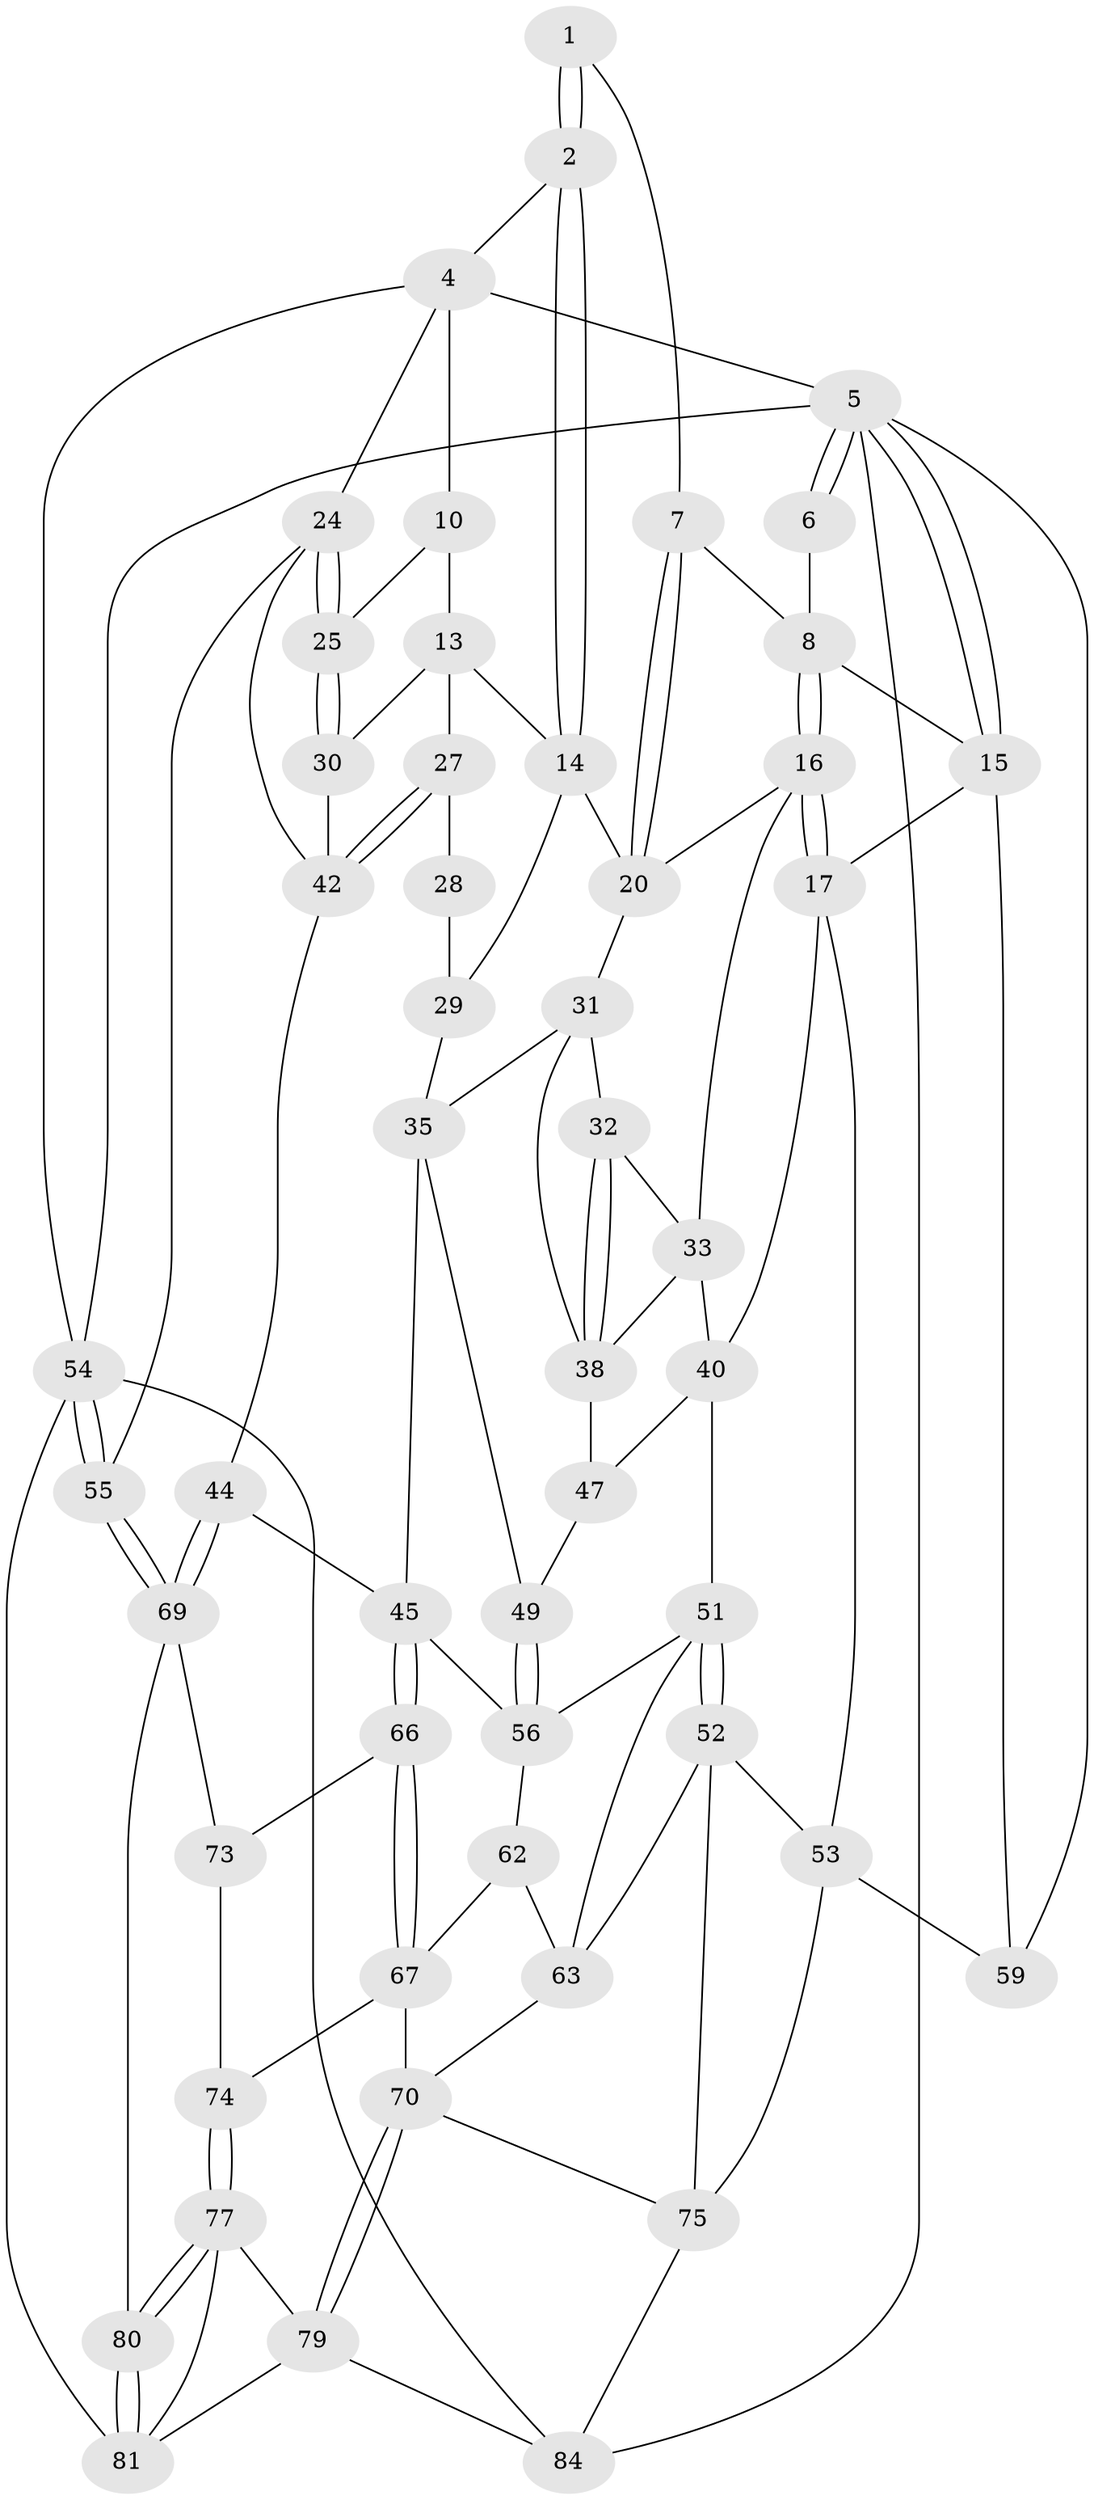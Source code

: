 // original degree distribution, {3: 0.03488372093023256, 6: 0.2558139534883721, 4: 0.2558139534883721, 5: 0.45348837209302323}
// Generated by graph-tools (version 1.1) at 2025/11/02/27/25 16:11:57]
// undirected, 52 vertices, 116 edges
graph export_dot {
graph [start="1"]
  node [color=gray90,style=filled];
  1 [pos="+0.24287819543253863+0"];
  2 [pos="+0.5808085925542585+0",super="+3"];
  4 [pos="+1+0",super="+11"];
  5 [pos="+0+0",super="+60"];
  6 [pos="+0+0"];
  7 [pos="+0.20745831950265825+0.133923067165085"];
  8 [pos="+0.11744188984059734+0.1395101785847314",super="+9"];
  10 [pos="+0.9279381783838394+0.09531514517619215",super="+12"];
  13 [pos="+0.8533489516477605+0.18290743784715446",super="+26"];
  14 [pos="+0.5813904939193926+0",super="+22"];
  15 [pos="+0+0.36218795709421653",super="+19"];
  16 [pos="+0.14993952568619862+0.3544372870171457",super="+21"];
  17 [pos="+0.13117881463932565+0.3944591646857899",super="+18"];
  20 [pos="+0.2593067376023607+0.18422991290900653",super="+23"];
  24 [pos="+1+0.29726825556235326",super="+50"];
  25 [pos="+1+0.3008075122020896"];
  27 [pos="+0.7831964759208356+0.34397165418046327"];
  28 [pos="+0.7790650468627246+0.34433313300747864"];
  29 [pos="+0.6570503314253617+0.24268392644403614",super="+34"];
  30 [pos="+0.9698158526860077+0.38774603061804247"];
  31 [pos="+0.5074836738691215+0.16014226041108784",super="+37"];
  32 [pos="+0.3433347398509363+0.3314852292455701"];
  33 [pos="+0.338735151520275+0.3331519939016814",super="+39"];
  35 [pos="+0.617060324090292+0.47860919968824545",super="+36"];
  38 [pos="+0.49497856607078117+0.4213685642184328",super="+41"];
  40 [pos="+0.15766043723537618+0.40311747570058604",super="+48"];
  42 [pos="+0.8918064847669486+0.43060966263459366",super="+43"];
  44 [pos="+0.8001672546192554+0.6243991850469012"];
  45 [pos="+0.7340983728338604+0.6316500711572741",super="+46"];
  47 [pos="+0.37862366304895506+0.5224552704735428"];
  49 [pos="+0.42774918128302375+0.5227551475444714"];
  51 [pos="+0.26554699334497095+0.6449029222374987",super="+57"];
  52 [pos="+0.23589250832866324+0.6750529831035691",super="+65"];
  53 [pos="+0.14049375977211825+0.6844265295302469",super="+61"];
  54 [pos="+1+1",super="+85"];
  55 [pos="+1+0.8623260607742684"];
  56 [pos="+0.43079395092949924+0.5389232397017002",super="+58"];
  59 [pos="+0+1"];
  62 [pos="+0.5195700573198296+0.7043325093860195"];
  63 [pos="+0.4293624898762496+0.7069082965592691",super="+64"];
  66 [pos="+0.7326632002390925+0.6390851029927277"];
  67 [pos="+0.6028043282521475+0.7965270473796473",super="+68"];
  69 [pos="+1+0.7629749518277561",super="+72"];
  70 [pos="+0.5007753683922249+0.8548179655482776",super="+71"];
  73 [pos="+0.728664628350155+0.6952734628209457"];
  74 [pos="+0.6193976124838434+0.8141394662166167"];
  75 [pos="+0.2954499023071275+0.8586707551733621",super="+76"];
  77 [pos="+0.6294847253214388+0.8286499933214101",super="+78"];
  79 [pos="+0.5016716400356696+0.8734535861504708",super="+83"];
  80 [pos="+0.7232387180601537+0.8591687863792032"];
  81 [pos="+0.7245841965819375+0.8963610770215622",super="+82"];
  84 [pos="+0.446266706547698+1",super="+86"];
  1 -- 2;
  1 -- 2;
  1 -- 7;
  2 -- 14;
  2 -- 14;
  2 -- 4;
  4 -- 5;
  4 -- 54;
  4 -- 24;
  4 -- 10;
  5 -- 6;
  5 -- 6;
  5 -- 15;
  5 -- 15;
  5 -- 59;
  5 -- 54;
  5 -- 84;
  6 -- 8;
  7 -- 8;
  7 -- 20;
  7 -- 20;
  8 -- 16;
  8 -- 16;
  8 -- 15;
  10 -- 25;
  10 -- 13;
  13 -- 14;
  13 -- 27;
  13 -- 30;
  14 -- 29;
  14 -- 20;
  15 -- 59;
  15 -- 17;
  16 -- 17;
  16 -- 17;
  16 -- 33;
  16 -- 20;
  17 -- 40;
  17 -- 53;
  20 -- 31;
  24 -- 25;
  24 -- 25;
  24 -- 42;
  24 -- 55;
  25 -- 30;
  25 -- 30;
  27 -- 28;
  27 -- 42;
  27 -- 42;
  28 -- 29 [weight=2];
  29 -- 35;
  30 -- 42;
  31 -- 32;
  31 -- 35;
  31 -- 38;
  32 -- 33;
  32 -- 38;
  32 -- 38;
  33 -- 40;
  33 -- 38;
  35 -- 49;
  35 -- 45;
  38 -- 47;
  40 -- 51;
  40 -- 47;
  42 -- 44;
  44 -- 45;
  44 -- 69;
  44 -- 69;
  45 -- 66;
  45 -- 66;
  45 -- 56;
  47 -- 49;
  49 -- 56;
  49 -- 56;
  51 -- 52;
  51 -- 52;
  51 -- 56;
  51 -- 63;
  52 -- 53;
  52 -- 75;
  52 -- 63;
  53 -- 75;
  53 -- 59;
  54 -- 55;
  54 -- 55;
  54 -- 81;
  54 -- 84;
  55 -- 69;
  55 -- 69;
  56 -- 62;
  62 -- 63;
  62 -- 67;
  63 -- 70;
  66 -- 67;
  66 -- 67;
  66 -- 73;
  67 -- 74;
  67 -- 70;
  69 -- 80;
  69 -- 73;
  70 -- 79;
  70 -- 79;
  70 -- 75;
  73 -- 74;
  74 -- 77;
  74 -- 77;
  75 -- 84;
  77 -- 80;
  77 -- 80;
  77 -- 81;
  77 -- 79;
  79 -- 84;
  79 -- 81;
  80 -- 81;
  80 -- 81;
}
